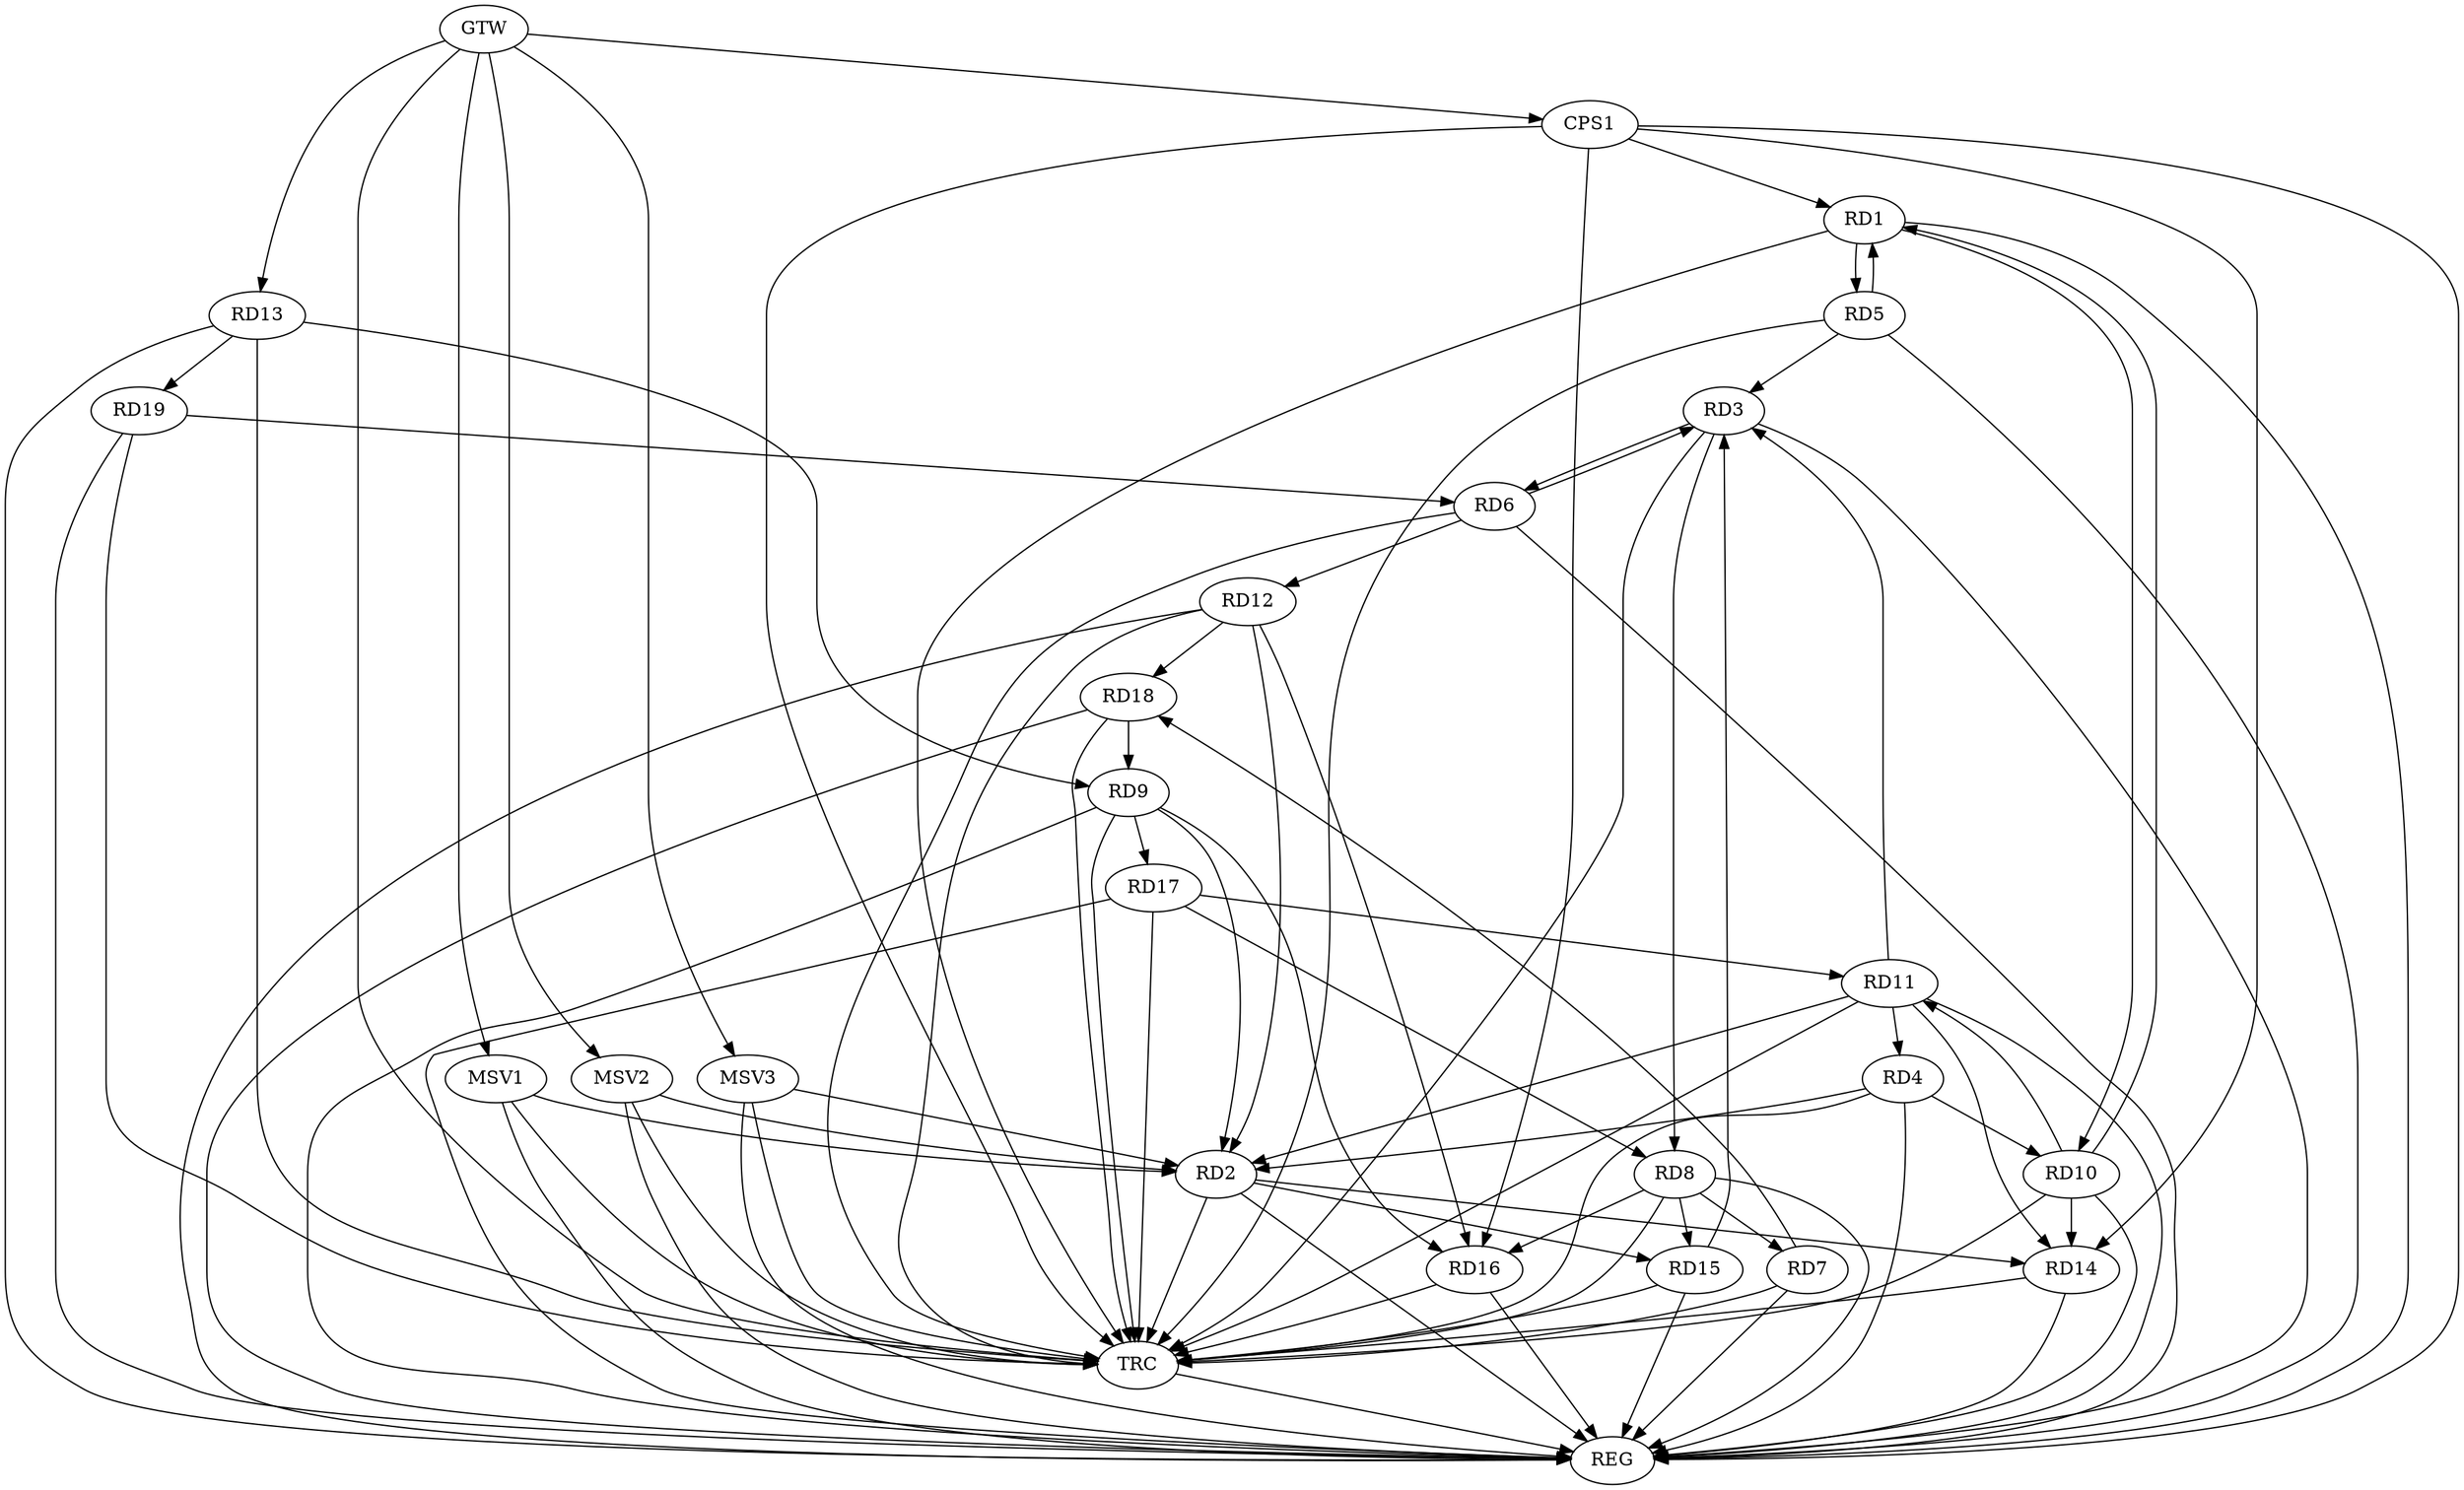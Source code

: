 strict digraph G {
  RD1 [ label="RD1" ];
  RD2 [ label="RD2" ];
  RD3 [ label="RD3" ];
  RD4 [ label="RD4" ];
  RD5 [ label="RD5" ];
  RD6 [ label="RD6" ];
  RD7 [ label="RD7" ];
  RD8 [ label="RD8" ];
  RD9 [ label="RD9" ];
  RD10 [ label="RD10" ];
  RD11 [ label="RD11" ];
  RD12 [ label="RD12" ];
  RD13 [ label="RD13" ];
  RD14 [ label="RD14" ];
  RD15 [ label="RD15" ];
  RD16 [ label="RD16" ];
  RD17 [ label="RD17" ];
  RD18 [ label="RD18" ];
  RD19 [ label="RD19" ];
  CPS1 [ label="CPS1" ];
  GTW [ label="GTW" ];
  REG [ label="REG" ];
  TRC [ label="TRC" ];
  MSV1 [ label="MSV1" ];
  MSV2 [ label="MSV2" ];
  MSV3 [ label="MSV3" ];
  RD1 -> RD5;
  RD5 -> RD1;
  RD1 -> RD10;
  RD10 -> RD1;
  RD4 -> RD2;
  RD9 -> RD2;
  RD11 -> RD2;
  RD12 -> RD2;
  RD2 -> RD14;
  RD2 -> RD15;
  RD5 -> RD3;
  RD3 -> RD6;
  RD6 -> RD3;
  RD3 -> RD8;
  RD11 -> RD3;
  RD15 -> RD3;
  RD4 -> RD10;
  RD11 -> RD4;
  RD6 -> RD12;
  RD19 -> RD6;
  RD8 -> RD7;
  RD7 -> RD18;
  RD8 -> RD15;
  RD8 -> RD16;
  RD17 -> RD8;
  RD13 -> RD9;
  RD9 -> RD16;
  RD9 -> RD17;
  RD18 -> RD9;
  RD10 -> RD11;
  RD10 -> RD14;
  RD11 -> RD14;
  RD17 -> RD11;
  RD12 -> RD16;
  RD12 -> RD18;
  RD13 -> RD19;
  CPS1 -> RD14;
  CPS1 -> RD16;
  CPS1 -> RD1;
  GTW -> RD13;
  GTW -> CPS1;
  RD1 -> REG;
  RD2 -> REG;
  RD3 -> REG;
  RD4 -> REG;
  RD5 -> REG;
  RD6 -> REG;
  RD7 -> REG;
  RD8 -> REG;
  RD9 -> REG;
  RD10 -> REG;
  RD11 -> REG;
  RD12 -> REG;
  RD13 -> REG;
  RD14 -> REG;
  RD15 -> REG;
  RD16 -> REG;
  RD17 -> REG;
  RD18 -> REG;
  RD19 -> REG;
  CPS1 -> REG;
  RD1 -> TRC;
  RD2 -> TRC;
  RD3 -> TRC;
  RD4 -> TRC;
  RD5 -> TRC;
  RD6 -> TRC;
  RD7 -> TRC;
  RD8 -> TRC;
  RD9 -> TRC;
  RD10 -> TRC;
  RD11 -> TRC;
  RD12 -> TRC;
  RD13 -> TRC;
  RD14 -> TRC;
  RD15 -> TRC;
  RD16 -> TRC;
  RD17 -> TRC;
  RD18 -> TRC;
  RD19 -> TRC;
  CPS1 -> TRC;
  GTW -> TRC;
  TRC -> REG;
  MSV1 -> RD2;
  MSV2 -> RD2;
  GTW -> MSV1;
  MSV1 -> REG;
  MSV1 -> TRC;
  GTW -> MSV2;
  MSV2 -> REG;
  MSV2 -> TRC;
  MSV3 -> RD2;
  GTW -> MSV3;
  MSV3 -> REG;
  MSV3 -> TRC;
}
